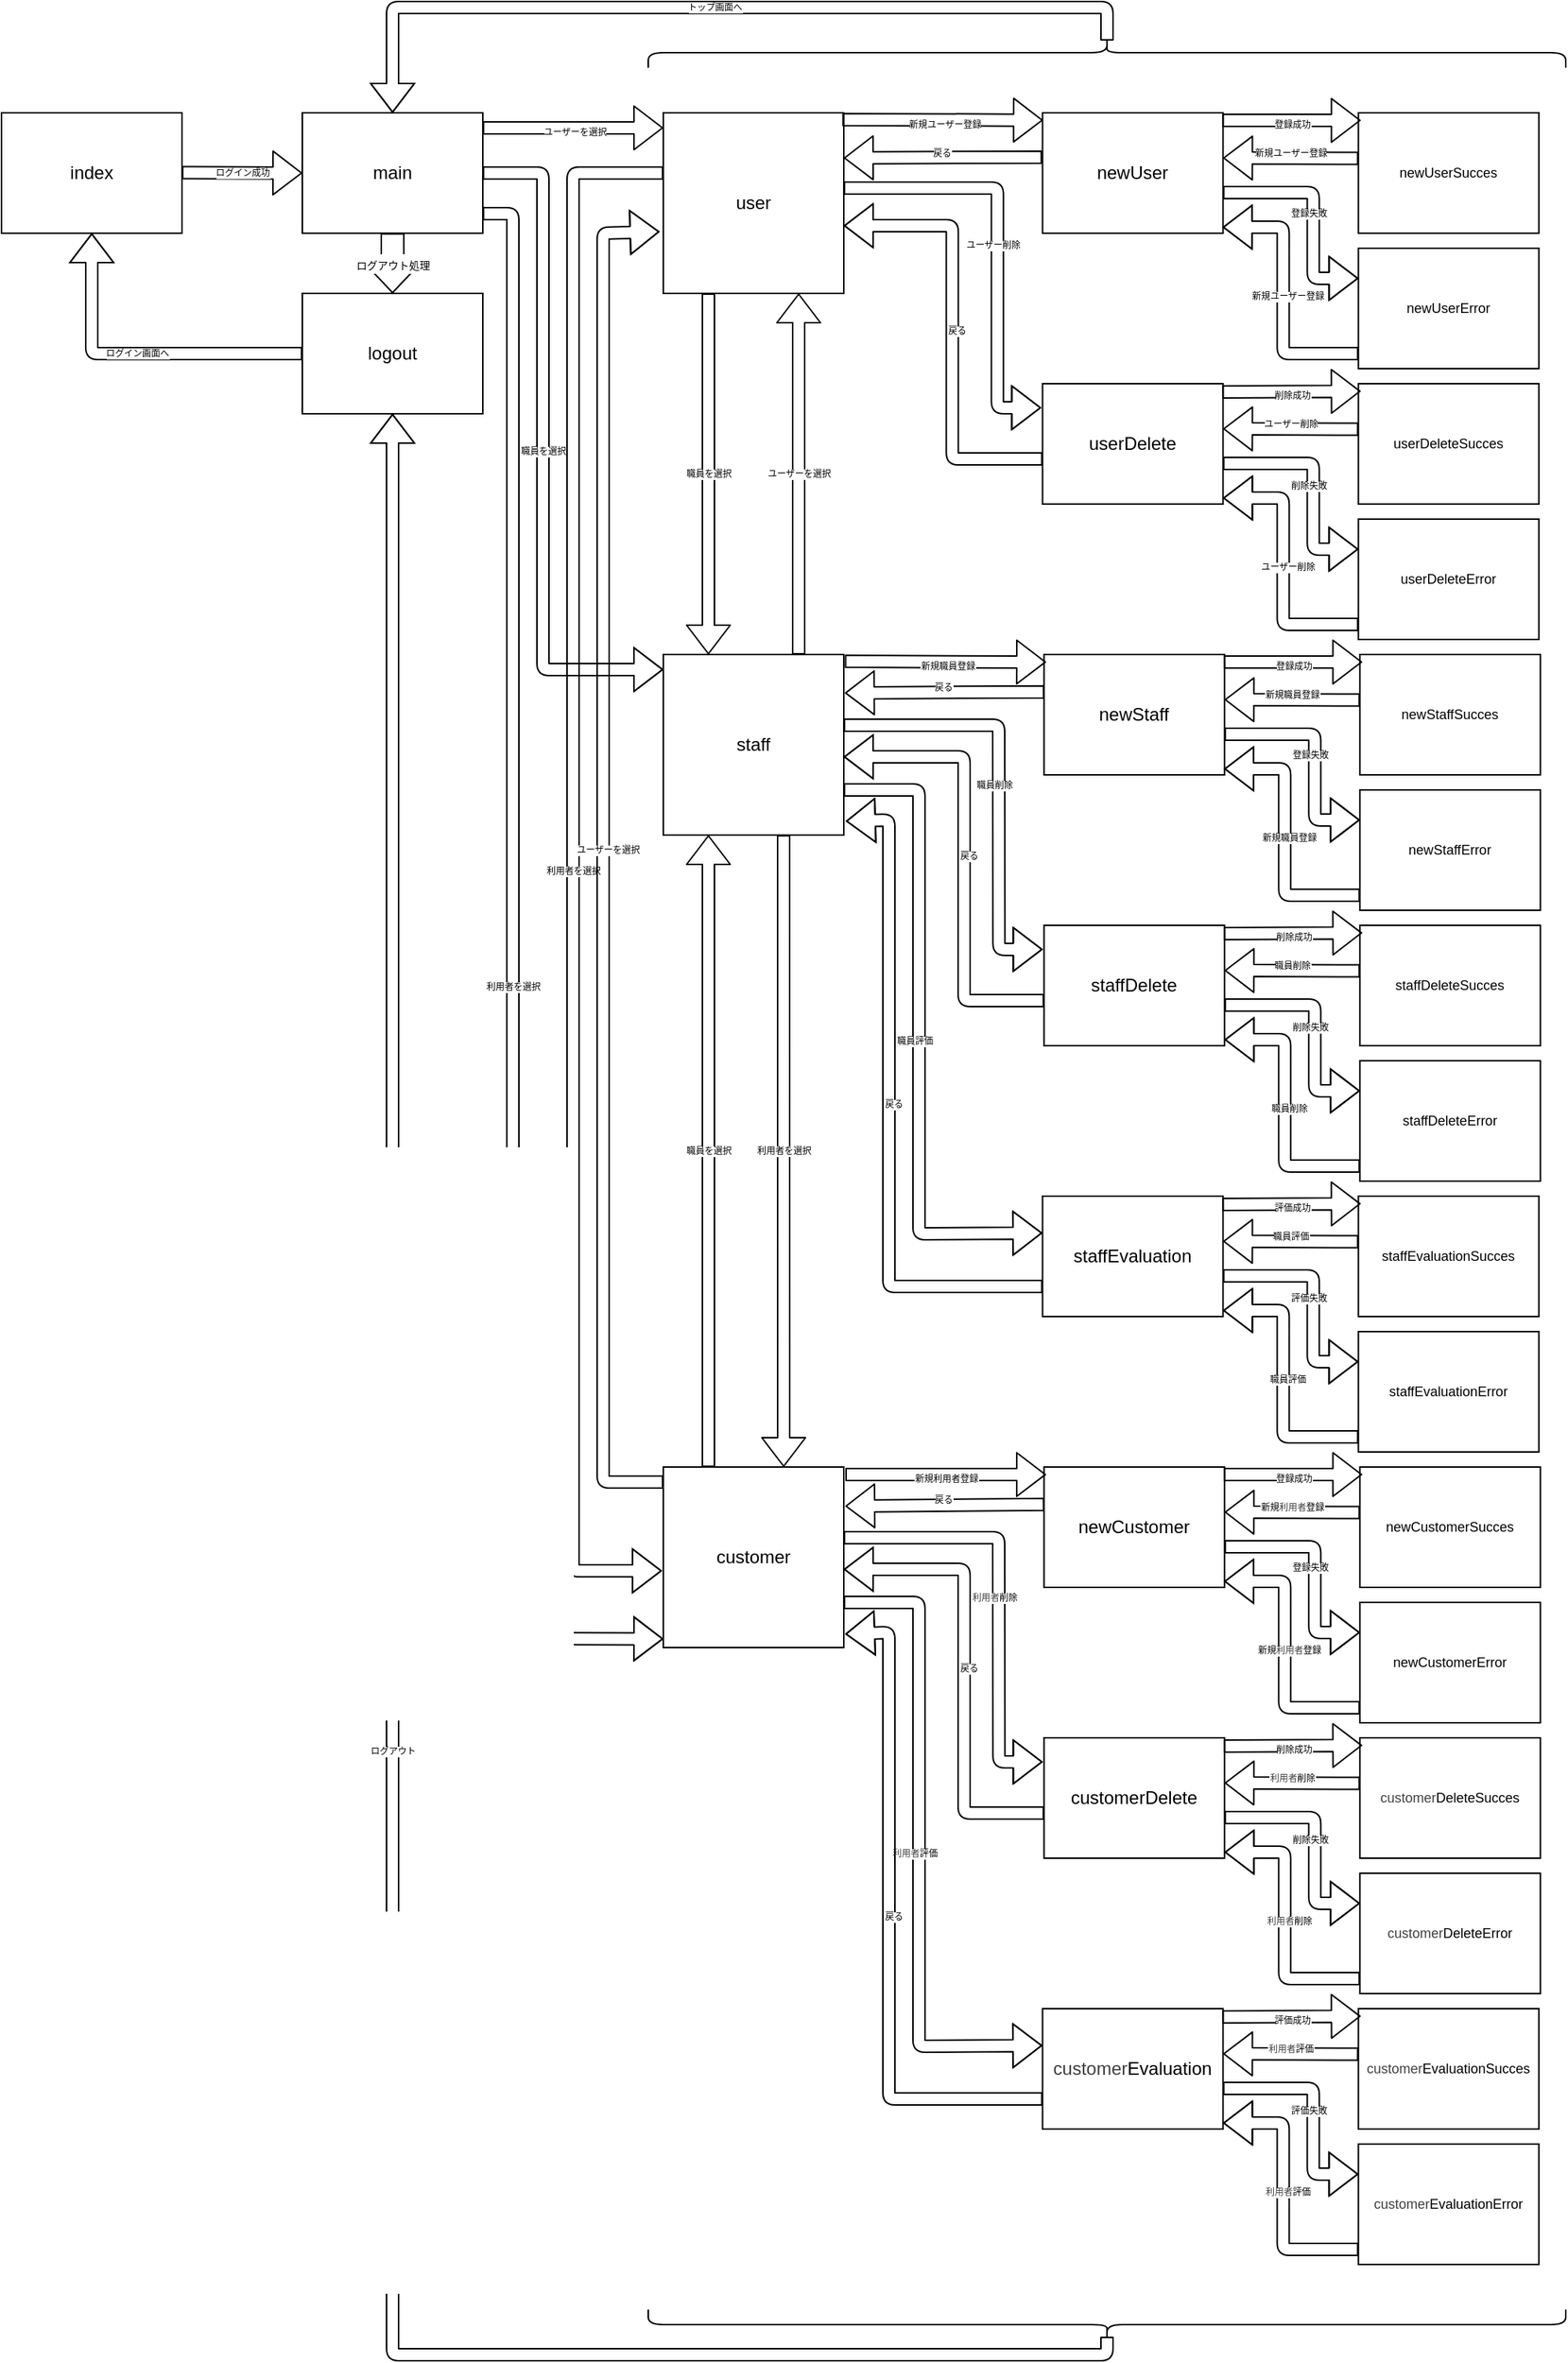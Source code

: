 <mxfile>
    <diagram id="4oe_DwJHGcQwyw0zM1gN" name="ページ1">
        <mxGraphModel dx="2772" dy="1574" grid="1" gridSize="10" guides="1" tooltips="1" connect="1" arrows="1" fold="1" page="1" pageScale="1" pageWidth="1169" pageHeight="1654" math="0" shadow="0">
            <root>
                <mxCell id="0"/>
                <mxCell id="1" parent="0"/>
                <mxCell id="2" value="index" style="rounded=0;whiteSpace=wrap;html=1;" parent="1" vertex="1">
                    <mxGeometry x="40" y="110" width="120" height="80" as="geometry"/>
                </mxCell>
                <mxCell id="3" value="main" style="rounded=0;whiteSpace=wrap;html=1;" parent="1" vertex="1">
                    <mxGeometry x="240" y="110" width="120" height="80" as="geometry"/>
                </mxCell>
                <mxCell id="5" value="user" style="rounded=0;whiteSpace=wrap;html=1;" parent="1" vertex="1">
                    <mxGeometry x="480" y="110" width="120" height="120" as="geometry"/>
                </mxCell>
                <mxCell id="6" value="staff" style="rounded=0;whiteSpace=wrap;html=1;" parent="1" vertex="1">
                    <mxGeometry x="480" y="470" width="120" height="120" as="geometry"/>
                </mxCell>
                <mxCell id="9" value="customer" style="rounded=0;whiteSpace=wrap;html=1;" parent="1" vertex="1">
                    <mxGeometry x="480" y="1010" width="120" height="120" as="geometry"/>
                </mxCell>
                <mxCell id="17" value="logout" style="rounded=0;whiteSpace=wrap;html=1;" parent="1" vertex="1">
                    <mxGeometry x="240" y="230" width="120" height="80" as="geometry"/>
                </mxCell>
                <mxCell id="20" value="&lt;font&gt;ログイン成功&lt;/font&gt;" style="shape=flexArrow;endArrow=classic;html=1;entryX=0;entryY=0.5;entryDx=0;entryDy=0;align=center;spacing=0;spacingBottom=0;fontSize=6;startSize=6;endSize=6;targetPerimeterSpacing=0;strokeWidth=1;width=8;" parent="1" target="3" edge="1">
                    <mxGeometry width="50" height="50" relative="1" as="geometry">
                        <mxPoint x="160" y="149.76" as="sourcePoint"/>
                        <mxPoint x="230" y="149.76" as="targetPoint"/>
                    </mxGeometry>
                </mxCell>
                <mxCell id="29" value="&lt;font&gt;ユーザーを選択&lt;/font&gt;" style="shape=flexArrow;endArrow=classic;html=1;align=center;spacing=0;spacingBottom=0;exitX=0.997;exitY=0.163;exitDx=0;exitDy=0;exitPerimeter=0;fontSize=6;startSize=6;endSize=6;targetPerimeterSpacing=0;strokeWidth=1;width=8;" parent="1" edge="1">
                    <mxGeometry x="0.015" y="-3" width="50" height="50" relative="1" as="geometry">
                        <mxPoint x="360.0" y="120.0" as="sourcePoint"/>
                        <mxPoint x="480" y="120" as="targetPoint"/>
                        <mxPoint as="offset"/>
                    </mxGeometry>
                </mxCell>
                <mxCell id="30" value="&lt;font&gt;職員を選択&lt;/font&gt;" style="shape=flexArrow;endArrow=classic;html=1;align=center;spacing=0;spacingBottom=0;exitX=1;exitY=0.5;exitDx=0;exitDy=0;fontSize=6;startSize=6;endSize=6;targetPerimeterSpacing=0;strokeWidth=1;width=8;" parent="1" source="3" edge="1">
                    <mxGeometry width="50" height="50" relative="1" as="geometry">
                        <mxPoint x="360" y="150" as="sourcePoint"/>
                        <mxPoint x="480" y="480" as="targetPoint"/>
                        <Array as="points">
                            <mxPoint x="400" y="150"/>
                            <mxPoint x="400" y="480"/>
                        </Array>
                    </mxGeometry>
                </mxCell>
                <mxCell id="31" value="&lt;font&gt;利用者を選択&lt;/font&gt;" style="shape=flexArrow;endArrow=classic;html=1;entryX=0;entryY=0.952;entryDx=0;entryDy=0;align=center;spacing=0;spacingBottom=0;fontSize=6;startSize=6;endSize=6;targetPerimeterSpacing=0;strokeWidth=1;width=8;entryPerimeter=0;" parent="1" target="9" edge="1">
                    <mxGeometry width="50" height="50" relative="1" as="geometry">
                        <mxPoint x="360" y="177" as="sourcePoint"/>
                        <mxPoint x="490" y="370" as="targetPoint"/>
                        <Array as="points">
                            <mxPoint x="380" y="177"/>
                            <mxPoint x="380" y="1124"/>
                        </Array>
                    </mxGeometry>
                </mxCell>
                <mxCell id="33" value="&lt;font&gt;職員を選択&lt;/font&gt;" style="shape=flexArrow;endArrow=classic;html=1;entryX=0.25;entryY=0;entryDx=0;entryDy=0;align=center;spacing=0;spacingBottom=0;exitX=0.25;exitY=1;exitDx=0;exitDy=0;fontSize=6;startSize=6;endSize=6;targetPerimeterSpacing=0;strokeWidth=1;width=8;" parent="1" target="6" edge="1" source="5">
                    <mxGeometry width="50" height="50" relative="1" as="geometry">
                        <mxPoint x="510" y="190" as="sourcePoint"/>
                        <mxPoint x="630" y="310" as="targetPoint"/>
                    </mxGeometry>
                </mxCell>
                <mxCell id="34" value="&lt;font&gt;利用者を選択&lt;/font&gt;" style="shape=flexArrow;endArrow=classic;html=1;entryX=-0.008;entryY=0.575;entryDx=0;entryDy=0;align=center;spacing=0;spacingBottom=0;fontSize=6;startSize=6;endSize=6;targetPerimeterSpacing=0;strokeWidth=1;width=8;entryPerimeter=0;exitX=0;exitY=0.333;exitDx=0;exitDy=0;exitPerimeter=0;" parent="1" source="5" target="9" edge="1">
                    <mxGeometry width="50" height="50" relative="1" as="geometry">
                        <mxPoint x="479" y="150" as="sourcePoint"/>
                        <mxPoint x="410" y="1020.0" as="targetPoint"/>
                        <Array as="points">
                            <mxPoint x="420" y="150"/>
                            <mxPoint x="420" y="1079"/>
                        </Array>
                    </mxGeometry>
                </mxCell>
                <mxCell id="35" value="&lt;font&gt;職員を選択&lt;/font&gt;" style="shape=flexArrow;endArrow=classic;html=1;entryX=0.25;entryY=1;entryDx=0;entryDy=0;align=center;spacing=0;spacingBottom=0;exitX=0.25;exitY=0;exitDx=0;exitDy=0;fontSize=6;startSize=6;endSize=6;targetPerimeterSpacing=0;strokeWidth=1;width=8;" parent="1" target="6" edge="1" source="9">
                    <mxGeometry width="50" height="50" relative="1" as="geometry">
                        <mxPoint x="510" y="886" as="sourcePoint"/>
                        <mxPoint x="510" y="940" as="targetPoint"/>
                    </mxGeometry>
                </mxCell>
                <mxCell id="36" value="&lt;font&gt;利用者を選択&lt;/font&gt;" style="shape=flexArrow;endArrow=classic;html=1;entryX=0.667;entryY=0;entryDx=0;entryDy=0;align=center;spacing=0;spacingBottom=0;entryPerimeter=0;fontSize=6;startSize=6;endSize=6;targetPerimeterSpacing=0;strokeWidth=1;width=8;" parent="1" target="9" edge="1">
                    <mxGeometry width="50" height="50" relative="1" as="geometry">
                        <mxPoint x="560" y="590" as="sourcePoint"/>
                        <mxPoint x="680" y="1046" as="targetPoint"/>
                    </mxGeometry>
                </mxCell>
                <mxCell id="37" value="&lt;font&gt;ユーザーを選択&lt;/font&gt;" style="shape=flexArrow;endArrow=classic;html=1;entryX=-0.021;entryY=0.658;entryDx=0;entryDy=0;align=center;spacing=0;spacingBottom=0;exitX=0;exitY=0.083;exitDx=0;exitDy=0;exitPerimeter=0;entryPerimeter=0;fontSize=6;startSize=6;endSize=6;targetPerimeterSpacing=0;strokeWidth=1;width=8;" parent="1" source="9" target="5" edge="1">
                    <mxGeometry x="0.015" y="-3" width="50" height="50" relative="1" as="geometry">
                        <mxPoint x="465.16" y="1010.0" as="sourcePoint"/>
                        <mxPoint x="460.0" y="710.56" as="targetPoint"/>
                        <mxPoint as="offset"/>
                        <Array as="points">
                            <mxPoint x="440" y="1020"/>
                            <mxPoint x="440" y="190"/>
                        </Array>
                    </mxGeometry>
                </mxCell>
                <mxCell id="38" value="&lt;span style=&quot;font-size: 7px;&quot;&gt;ログアウト処理&lt;/span&gt;" style="shape=flexArrow;endArrow=classic;html=1;entryX=0.5;entryY=0;entryDx=0;entryDy=0;width=15;align=center;spacing=0;spacingBottom=1;exitX=0.5;exitY=1;exitDx=0;exitDy=0;" parent="1" source="3" target="17" edge="1">
                    <mxGeometry width="50" height="50" relative="1" as="geometry">
                        <mxPoint x="160" y="220" as="sourcePoint"/>
                        <mxPoint x="240" y="220.24" as="targetPoint"/>
                    </mxGeometry>
                </mxCell>
                <mxCell id="41" value="newUser" style="rounded=0;whiteSpace=wrap;html=1;" vertex="1" parent="1">
                    <mxGeometry x="732.16" y="110" width="120" height="80" as="geometry"/>
                </mxCell>
                <mxCell id="42" value="userDelete" style="rounded=0;whiteSpace=wrap;html=1;" vertex="1" parent="1">
                    <mxGeometry x="732.16" y="290" width="120" height="80" as="geometry"/>
                </mxCell>
                <mxCell id="43" value="newUserSucces" style="rounded=0;whiteSpace=wrap;html=1;fontSize=9;" vertex="1" parent="1">
                    <mxGeometry x="942.16" y="110" width="120" height="80" as="geometry"/>
                </mxCell>
                <mxCell id="44" value="newUserError" style="rounded=0;whiteSpace=wrap;html=1;fontSize=9;" vertex="1" parent="1">
                    <mxGeometry x="942.16" y="200" width="120" height="80" as="geometry"/>
                </mxCell>
                <mxCell id="45" value="&lt;font&gt;新規&lt;/font&gt;&lt;span style=&quot;background-color: light-dark(#ffffff, var(--ge-dark-color, #121212));&quot;&gt;ユーザー登録&lt;/span&gt;" style="shape=flexArrow;endArrow=classic;html=1;align=center;spacing=0;spacingBottom=0;exitX=0.992;exitY=0.037;exitDx=0;exitDy=0;exitPerimeter=0;fontSize=6;startSize=6;endSize=6;targetPerimeterSpacing=0;strokeWidth=1;width=8;entryX=0.002;entryY=0.061;entryDx=0;entryDy=0;entryPerimeter=0;" edge="1" parent="1" source="5" target="41">
                    <mxGeometry x="0.015" y="-3" width="50" height="50" relative="1" as="geometry">
                        <mxPoint x="641.2" y="115.04" as="sourcePoint"/>
                        <mxPoint x="730" y="114" as="targetPoint"/>
                        <mxPoint as="offset"/>
                    </mxGeometry>
                </mxCell>
                <mxCell id="46" value="&lt;font&gt;戻る&lt;/font&gt;" style="shape=flexArrow;endArrow=classic;html=1;align=center;spacing=0;spacingBottom=0;exitX=-0.003;exitY=0.368;exitDx=0;exitDy=0;fontSize=6;startSize=6;endSize=6;targetPerimeterSpacing=0;strokeWidth=1;exitPerimeter=0;width=8;entryX=1;entryY=0.25;entryDx=0;entryDy=0;" edge="1" parent="1" source="41" target="5">
                    <mxGeometry x="0.013" y="-3" width="50" height="50" relative="1" as="geometry">
                        <mxPoint x="692.16" y="140" as="sourcePoint"/>
                        <mxPoint x="642.16" y="140" as="targetPoint"/>
                        <mxPoint as="offset"/>
                    </mxGeometry>
                </mxCell>
                <mxCell id="47" value="&lt;span style=&quot;background-color: light-dark(#ffffff, var(--ge-dark-color, #121212));&quot;&gt;登録成功&lt;/span&gt;" style="shape=flexArrow;endArrow=classic;html=1;entryX=0.013;entryY=0.063;entryDx=0;entryDy=0;align=center;spacing=0;spacingBottom=0;exitX=0.996;exitY=0.063;exitDx=0;exitDy=0;exitPerimeter=0;fontSize=6;startSize=6;endSize=6;targetPerimeterSpacing=0;strokeWidth=1;entryPerimeter=0;width=8;" edge="1" parent="1" source="41" target="43">
                    <mxGeometry x="0.015" y="-3" width="50" height="50" relative="1" as="geometry">
                        <mxPoint x="852.16" y="120" as="sourcePoint"/>
                        <mxPoint x="942.16" y="120" as="targetPoint"/>
                        <mxPoint as="offset"/>
                    </mxGeometry>
                </mxCell>
                <mxCell id="48" value="&lt;font&gt;新規&lt;/font&gt;&lt;span style=&quot;background-color: light-dark(#ffffff, var(--ge-dark-color, #121212));&quot;&gt;ユーザー登録&lt;/span&gt;" style="shape=flexArrow;endArrow=classic;html=1;entryX=1.008;entryY=0.813;entryDx=0;entryDy=0;align=center;spacing=0;spacingBottom=0;exitX=0;exitY=0.5;exitDx=0;exitDy=0;entryPerimeter=0;fontSize=6;startSize=6;endSize=6;targetPerimeterSpacing=0;strokeWidth=1;spacingTop=0;width=8;" edge="1" parent="1">
                    <mxGeometry x="0.015" y="-3" width="50" height="50" relative="1" as="geometry">
                        <mxPoint x="942.16" y="140.24" as="sourcePoint"/>
                        <mxPoint x="852.16" y="140.0" as="targetPoint"/>
                        <mxPoint as="offset"/>
                    </mxGeometry>
                </mxCell>
                <mxCell id="49" value="&lt;span style=&quot;background-color: light-dark(#ffffff, var(--ge-dark-color, #121212));&quot;&gt;登録失敗&lt;/span&gt;" style="shape=flexArrow;endArrow=classic;html=1;entryX=0;entryY=0.25;entryDx=0;entryDy=0;align=center;spacing=0;spacingBottom=0;exitX=1;exitY=0.662;exitDx=0;exitDy=0;exitPerimeter=0;fontSize=6;startSize=6;endSize=6;targetPerimeterSpacing=0;strokeWidth=1;width=8;" edge="1" parent="1" source="41" target="44">
                    <mxGeometry x="0.015" y="-3" width="50" height="50" relative="1" as="geometry">
                        <mxPoint x="852.16" y="180" as="sourcePoint"/>
                        <mxPoint x="942.16" y="180" as="targetPoint"/>
                        <mxPoint as="offset"/>
                        <Array as="points">
                            <mxPoint x="912.16" y="163"/>
                            <mxPoint x="912.16" y="220"/>
                        </Array>
                    </mxGeometry>
                </mxCell>
                <mxCell id="50" value="&lt;font&gt;ユーザーを選択&lt;/font&gt;" style="shape=flexArrow;endArrow=classic;html=1;entryX=0.75;entryY=1;entryDx=0;entryDy=0;align=center;spacing=0;spacingBottom=0;exitX=0.75;exitY=0;exitDx=0;exitDy=0;fontSize=6;startSize=6;endSize=6;targetPerimeterSpacing=0;strokeWidth=1;width=8;" edge="1" parent="1" source="6" target="5">
                    <mxGeometry width="50" height="50" relative="1" as="geometry">
                        <mxPoint x="590" y="210" as="sourcePoint"/>
                        <mxPoint x="590" y="396" as="targetPoint"/>
                    </mxGeometry>
                </mxCell>
                <mxCell id="51" value="&lt;font&gt;新規&lt;/font&gt;&lt;span style=&quot;background-color: light-dark(#ffffff, var(--ge-dark-color, #121212));&quot;&gt;ユーザー登録&lt;/span&gt;" style="shape=flexArrow;endArrow=classic;html=1;entryX=0.998;entryY=0.95;entryDx=0;entryDy=0;align=center;spacing=0;spacingBottom=0;exitX=0;exitY=0.5;exitDx=0;exitDy=0;entryPerimeter=0;fontSize=6;startSize=6;endSize=6;targetPerimeterSpacing=0;strokeWidth=1;spacingTop=0;width=8;" edge="1" parent="1" target="41">
                    <mxGeometry x="0.015" y="-3" width="50" height="50" relative="1" as="geometry">
                        <mxPoint x="942.16" y="269.95" as="sourcePoint"/>
                        <mxPoint x="852.16" y="269.71" as="targetPoint"/>
                        <mxPoint as="offset"/>
                        <Array as="points">
                            <mxPoint x="892.16" y="270"/>
                            <mxPoint x="892.16" y="186"/>
                        </Array>
                    </mxGeometry>
                </mxCell>
                <mxCell id="53" value="&lt;font&gt;ログイン画面へ&lt;/font&gt;" style="shape=flexArrow;endArrow=classic;html=1;entryX=0.5;entryY=1;entryDx=0;entryDy=0;align=center;spacing=0;spacingBottom=0;fontSize=6;startSize=6;endSize=6;targetPerimeterSpacing=0;strokeWidth=1;exitX=0;exitY=0.5;exitDx=0;exitDy=0;width=8;" edge="1" parent="1" source="17" target="2">
                    <mxGeometry width="50" height="50" relative="1" as="geometry">
                        <mxPoint x="110" y="269.66" as="sourcePoint"/>
                        <mxPoint x="190" y="269.9" as="targetPoint"/>
                        <Array as="points">
                            <mxPoint x="100" y="270"/>
                        </Array>
                    </mxGeometry>
                </mxCell>
                <mxCell id="54" value="&lt;span style=&quot;color: rgb(0, 0, 0);&quot;&gt;userDelete&lt;/span&gt;Succes" style="rounded=0;whiteSpace=wrap;html=1;fontSize=9;" vertex="1" parent="1">
                    <mxGeometry x="942.16" y="290" width="120" height="80" as="geometry"/>
                </mxCell>
                <mxCell id="55" value="&lt;span style=&quot;color: rgb(0, 0, 0);&quot;&gt;userDelete&lt;/span&gt;Error" style="rounded=0;whiteSpace=wrap;html=1;fontSize=9;" vertex="1" parent="1">
                    <mxGeometry x="942.16" y="380" width="120" height="80" as="geometry"/>
                </mxCell>
                <mxCell id="56" value="&lt;span style=&quot;background-color: light-dark(#ffffff, var(--ge-dark-color, #121212));&quot;&gt;削除成功&lt;/span&gt;" style="shape=flexArrow;endArrow=classic;html=1;entryX=0.013;entryY=0.063;entryDx=0;entryDy=0;align=center;spacing=0;spacingBottom=0;exitX=0.996;exitY=0.068;exitDx=0;exitDy=0;exitPerimeter=0;fontSize=6;startSize=6;endSize=6;targetPerimeterSpacing=0;strokeWidth=1;entryPerimeter=0;width=8;" edge="1" parent="1" target="54" source="42">
                    <mxGeometry x="0.015" y="-3" width="50" height="50" relative="1" as="geometry">
                        <mxPoint x="852.16" y="294" as="sourcePoint"/>
                        <mxPoint x="942.16" y="300" as="targetPoint"/>
                        <mxPoint as="offset"/>
                    </mxGeometry>
                </mxCell>
                <mxCell id="57" value="ユーザー削除" style="shape=flexArrow;endArrow=classic;html=1;entryX=1.008;entryY=0.813;entryDx=0;entryDy=0;align=center;spacing=0;spacingBottom=0;exitX=0;exitY=0.5;exitDx=0;exitDy=0;entryPerimeter=0;fontSize=6;startSize=6;endSize=6;targetPerimeterSpacing=0;strokeWidth=1;spacingTop=0;width=8;" edge="1" parent="1">
                    <mxGeometry x="0.015" y="-3" width="50" height="50" relative="1" as="geometry">
                        <mxPoint x="942.16" y="320.24" as="sourcePoint"/>
                        <mxPoint x="852.16" y="320" as="targetPoint"/>
                        <mxPoint as="offset"/>
                    </mxGeometry>
                </mxCell>
                <mxCell id="58" value="&lt;span style=&quot;background-color: light-dark(#ffffff, var(--ge-dark-color, #121212));&quot;&gt;削除失敗&lt;/span&gt;" style="shape=flexArrow;endArrow=classic;html=1;entryX=0;entryY=0.25;entryDx=0;entryDy=0;align=center;spacing=0;spacingBottom=0;exitX=1;exitY=0.662;exitDx=0;exitDy=0;exitPerimeter=0;fontSize=6;startSize=6;endSize=6;targetPerimeterSpacing=0;strokeWidth=1;width=8;" edge="1" parent="1" target="55">
                    <mxGeometry x="0.015" y="-3" width="50" height="50" relative="1" as="geometry">
                        <mxPoint x="852.16" y="343" as="sourcePoint"/>
                        <mxPoint x="942.16" y="360" as="targetPoint"/>
                        <mxPoint as="offset"/>
                        <Array as="points">
                            <mxPoint x="912.16" y="343"/>
                            <mxPoint x="912.16" y="400"/>
                        </Array>
                    </mxGeometry>
                </mxCell>
                <mxCell id="59" value="ユーザー削除" style="shape=flexArrow;endArrow=classic;html=1;entryX=0.998;entryY=0.95;entryDx=0;entryDy=0;align=center;spacing=0;spacingBottom=0;exitX=0;exitY=0.5;exitDx=0;exitDy=0;entryPerimeter=0;fontSize=6;startSize=6;endSize=6;targetPerimeterSpacing=0;strokeWidth=1;spacingTop=0;width=8;" edge="1" parent="1">
                    <mxGeometry x="0.015" y="-3" width="50" height="50" relative="1" as="geometry">
                        <mxPoint x="942.16" y="449.95" as="sourcePoint"/>
                        <mxPoint x="852.16" y="366" as="targetPoint"/>
                        <mxPoint as="offset"/>
                        <Array as="points">
                            <mxPoint x="892.16" y="450"/>
                            <mxPoint x="892.16" y="366"/>
                        </Array>
                    </mxGeometry>
                </mxCell>
                <mxCell id="61" value="ユーザー削除" style="shape=flexArrow;endArrow=classic;html=1;entryX=-0.008;entryY=0.2;entryDx=0;entryDy=0;align=center;spacing=0;spacingBottom=0;entryPerimeter=0;fontSize=6;startSize=6;endSize=6;targetPerimeterSpacing=0;strokeWidth=1;width=8;" edge="1" parent="1" target="42">
                    <mxGeometry x="0.015" y="-3" width="50" height="50" relative="1" as="geometry">
                        <mxPoint x="600" y="160" as="sourcePoint"/>
                        <mxPoint x="694.16" y="230" as="targetPoint"/>
                        <mxPoint as="offset"/>
                        <Array as="points">
                            <mxPoint x="702.16" y="160"/>
                            <mxPoint x="702.16" y="306"/>
                        </Array>
                    </mxGeometry>
                </mxCell>
                <mxCell id="62" value="&lt;font&gt;戻る&lt;/font&gt;" style="shape=flexArrow;endArrow=classic;html=1;align=center;spacing=0;spacingBottom=0;exitX=-0.003;exitY=0.368;exitDx=0;exitDy=0;fontSize=6;startSize=6;endSize=6;targetPerimeterSpacing=0;strokeWidth=1;exitPerimeter=0;width=8;" edge="1" parent="1">
                    <mxGeometry x="0.013" y="-3" width="50" height="50" relative="1" as="geometry">
                        <mxPoint x="732.16" y="340" as="sourcePoint"/>
                        <mxPoint x="600" y="185" as="targetPoint"/>
                        <mxPoint as="offset"/>
                        <Array as="points">
                            <mxPoint x="672.16" y="340"/>
                            <mxPoint x="672.16" y="185"/>
                        </Array>
                    </mxGeometry>
                </mxCell>
                <mxCell id="63" value="newS&lt;span style=&quot;color: rgb(0, 0, 0);&quot;&gt;taff&lt;/span&gt;" style="rounded=0;whiteSpace=wrap;html=1;" vertex="1" parent="1">
                    <mxGeometry x="733.16" y="470" width="120" height="80" as="geometry"/>
                </mxCell>
                <mxCell id="64" value="&lt;span style=&quot;color: rgb(0, 0, 0);&quot;&gt;staff&lt;/span&gt;Delete" style="rounded=0;whiteSpace=wrap;html=1;" vertex="1" parent="1">
                    <mxGeometry x="733.16" y="650" width="120" height="80" as="geometry"/>
                </mxCell>
                <mxCell id="65" value="new&lt;span style=&quot;color: rgb(0, 0, 0);&quot;&gt;S&lt;/span&gt;&lt;span style=&quot;color: rgb(0, 0, 0);&quot;&gt;taff&lt;/span&gt;Succes" style="rounded=0;whiteSpace=wrap;html=1;fontSize=9;" vertex="1" parent="1">
                    <mxGeometry x="943.16" y="470" width="120" height="80" as="geometry"/>
                </mxCell>
                <mxCell id="66" value="new&lt;span style=&quot;color: rgb(0, 0, 0);&quot;&gt;S&lt;/span&gt;&lt;span style=&quot;color: rgb(0, 0, 0);&quot;&gt;taff&lt;/span&gt;Error" style="rounded=0;whiteSpace=wrap;html=1;fontSize=9;" vertex="1" parent="1">
                    <mxGeometry x="943.16" y="560" width="120" height="80" as="geometry"/>
                </mxCell>
                <mxCell id="67" value="&lt;font&gt;新規&lt;/font&gt;&lt;span style=&quot;background-color: light-dark(#ffffff, var(--ge-dark-color, #121212));&quot;&gt;職員登録&lt;/span&gt;" style="shape=flexArrow;endArrow=classic;html=1;entryX=0.011;entryY=0.063;entryDx=0;entryDy=0;align=center;spacing=0;spacingBottom=0;exitX=1.006;exitY=0.038;exitDx=0;exitDy=0;exitPerimeter=0;entryPerimeter=0;fontSize=6;startSize=6;endSize=6;targetPerimeterSpacing=0;strokeWidth=1;width=8;" edge="1" parent="1" target="63" source="6">
                    <mxGeometry x="0.015" y="-3" width="50" height="50" relative="1" as="geometry">
                        <mxPoint x="642.16" y="475" as="sourcePoint"/>
                        <mxPoint x="655.16" y="537" as="targetPoint"/>
                        <mxPoint as="offset"/>
                    </mxGeometry>
                </mxCell>
                <mxCell id="68" value="&lt;font&gt;戻る&lt;/font&gt;" style="shape=flexArrow;endArrow=classic;html=1;align=center;spacing=0;spacingBottom=0;exitX=0.001;exitY=0.311;exitDx=0;exitDy=0;fontSize=6;startSize=6;endSize=6;targetPerimeterSpacing=0;strokeWidth=1;exitPerimeter=0;width=8;entryX=1.006;entryY=0.213;entryDx=0;entryDy=0;entryPerimeter=0;" edge="1" parent="1" source="63" target="6">
                    <mxGeometry x="0.013" y="-3" width="50" height="50" relative="1" as="geometry">
                        <mxPoint x="732.16" y="499.44" as="sourcePoint"/>
                        <mxPoint x="640.0" y="492.8" as="targetPoint"/>
                        <mxPoint as="offset"/>
                    </mxGeometry>
                </mxCell>
                <mxCell id="69" value="&lt;span style=&quot;background-color: light-dark(#ffffff, var(--ge-dark-color, #121212));&quot;&gt;登録成功&lt;/span&gt;" style="shape=flexArrow;endArrow=classic;html=1;entryX=0.013;entryY=0.063;entryDx=0;entryDy=0;align=center;spacing=0;spacingBottom=0;exitX=0.996;exitY=0.063;exitDx=0;exitDy=0;exitPerimeter=0;fontSize=6;startSize=6;endSize=6;targetPerimeterSpacing=0;strokeWidth=1;entryPerimeter=0;width=8;" edge="1" parent="1" source="63" target="65">
                    <mxGeometry x="0.015" y="-3" width="50" height="50" relative="1" as="geometry">
                        <mxPoint x="853.16" y="480" as="sourcePoint"/>
                        <mxPoint x="943.16" y="480" as="targetPoint"/>
                        <mxPoint as="offset"/>
                    </mxGeometry>
                </mxCell>
                <mxCell id="70" value="&lt;font&gt;新規職員&lt;/font&gt;&lt;span style=&quot;background-color: light-dark(#ffffff, var(--ge-dark-color, #121212));&quot;&gt;登録&lt;/span&gt;" style="shape=flexArrow;endArrow=classic;html=1;entryX=1.008;entryY=0.813;entryDx=0;entryDy=0;align=center;spacing=0;spacingBottom=0;exitX=0;exitY=0.5;exitDx=0;exitDy=0;entryPerimeter=0;fontSize=6;startSize=6;endSize=6;targetPerimeterSpacing=0;strokeWidth=1;spacingTop=0;width=8;" edge="1" parent="1">
                    <mxGeometry x="0.015" y="-3" width="50" height="50" relative="1" as="geometry">
                        <mxPoint x="943.16" y="500.24" as="sourcePoint"/>
                        <mxPoint x="853.16" y="500" as="targetPoint"/>
                        <mxPoint as="offset"/>
                    </mxGeometry>
                </mxCell>
                <mxCell id="71" value="&lt;span style=&quot;background-color: light-dark(#ffffff, var(--ge-dark-color, #121212));&quot;&gt;登録失敗&lt;/span&gt;" style="shape=flexArrow;endArrow=classic;html=1;entryX=0;entryY=0.25;entryDx=0;entryDy=0;align=center;spacing=0;spacingBottom=0;exitX=1;exitY=0.662;exitDx=0;exitDy=0;exitPerimeter=0;fontSize=6;startSize=6;endSize=6;targetPerimeterSpacing=0;strokeWidth=1;width=8;" edge="1" parent="1" source="63" target="66">
                    <mxGeometry x="0.015" y="-3" width="50" height="50" relative="1" as="geometry">
                        <mxPoint x="853.16" y="540" as="sourcePoint"/>
                        <mxPoint x="943.16" y="540" as="targetPoint"/>
                        <mxPoint as="offset"/>
                        <Array as="points">
                            <mxPoint x="913.16" y="523"/>
                            <mxPoint x="913.16" y="580"/>
                        </Array>
                    </mxGeometry>
                </mxCell>
                <mxCell id="72" value="&lt;font&gt;新規職員&lt;/font&gt;&lt;span style=&quot;background-color: light-dark(#ffffff, var(--ge-dark-color, #121212));&quot;&gt;登録&lt;/span&gt;" style="shape=flexArrow;endArrow=classic;html=1;entryX=0.998;entryY=0.95;entryDx=0;entryDy=0;align=center;spacing=0;spacingBottom=0;exitX=0;exitY=0.5;exitDx=0;exitDy=0;entryPerimeter=0;fontSize=6;startSize=6;endSize=6;targetPerimeterSpacing=0;strokeWidth=1;spacingTop=0;width=8;" edge="1" parent="1" target="63">
                    <mxGeometry x="0.015" y="-3" width="50" height="50" relative="1" as="geometry">
                        <mxPoint x="943.16" y="629.95" as="sourcePoint"/>
                        <mxPoint x="853.16" y="629.71" as="targetPoint"/>
                        <mxPoint as="offset"/>
                        <Array as="points">
                            <mxPoint x="893.16" y="630"/>
                            <mxPoint x="893.16" y="546"/>
                        </Array>
                    </mxGeometry>
                </mxCell>
                <mxCell id="73" value="&lt;span style=&quot;color: rgb(0, 0, 0);&quot;&gt;&lt;span style=&quot;color: rgb(0, 0, 0);&quot;&gt;staff&lt;/span&gt;Delete&lt;/span&gt;Succes" style="rounded=0;whiteSpace=wrap;html=1;fontSize=9;" vertex="1" parent="1">
                    <mxGeometry x="943.16" y="650" width="120" height="80" as="geometry"/>
                </mxCell>
                <mxCell id="74" value="&lt;span style=&quot;color: rgb(0, 0, 0);&quot;&gt;&lt;span style=&quot;color: rgb(0, 0, 0);&quot;&gt;staff&lt;/span&gt;Delete&lt;/span&gt;Error" style="rounded=0;whiteSpace=wrap;html=1;fontSize=9;" vertex="1" parent="1">
                    <mxGeometry x="943.16" y="740" width="120" height="80" as="geometry"/>
                </mxCell>
                <mxCell id="75" value="&lt;span style=&quot;background-color: light-dark(#ffffff, var(--ge-dark-color, #121212));&quot;&gt;削除成功&lt;/span&gt;" style="shape=flexArrow;endArrow=classic;html=1;entryX=0.013;entryY=0.063;entryDx=0;entryDy=0;align=center;spacing=0;spacingBottom=0;exitX=0.996;exitY=0.068;exitDx=0;exitDy=0;exitPerimeter=0;fontSize=6;startSize=6;endSize=6;targetPerimeterSpacing=0;strokeWidth=1;entryPerimeter=0;width=8;" edge="1" parent="1" source="64" target="73">
                    <mxGeometry x="0.015" y="-3" width="50" height="50" relative="1" as="geometry">
                        <mxPoint x="853.16" y="654" as="sourcePoint"/>
                        <mxPoint x="943.16" y="660" as="targetPoint"/>
                        <mxPoint as="offset"/>
                    </mxGeometry>
                </mxCell>
                <mxCell id="76" value="職員削除" style="shape=flexArrow;endArrow=classic;html=1;entryX=1.008;entryY=0.813;entryDx=0;entryDy=0;align=center;spacing=0;spacingBottom=0;exitX=0;exitY=0.5;exitDx=0;exitDy=0;entryPerimeter=0;fontSize=6;startSize=6;endSize=6;targetPerimeterSpacing=0;strokeWidth=1;spacingTop=0;width=8;" edge="1" parent="1">
                    <mxGeometry x="0.015" y="-3" width="50" height="50" relative="1" as="geometry">
                        <mxPoint x="943.16" y="680.24" as="sourcePoint"/>
                        <mxPoint x="853.16" y="680" as="targetPoint"/>
                        <mxPoint as="offset"/>
                    </mxGeometry>
                </mxCell>
                <mxCell id="77" value="&lt;span style=&quot;background-color: light-dark(#ffffff, var(--ge-dark-color, #121212));&quot;&gt;削除失敗&lt;/span&gt;" style="shape=flexArrow;endArrow=classic;html=1;entryX=0;entryY=0.25;entryDx=0;entryDy=0;align=center;spacing=0;spacingBottom=0;exitX=1;exitY=0.662;exitDx=0;exitDy=0;exitPerimeter=0;fontSize=6;startSize=6;endSize=6;targetPerimeterSpacing=0;strokeWidth=1;width=8;" edge="1" parent="1" target="74">
                    <mxGeometry x="0.015" y="-3" width="50" height="50" relative="1" as="geometry">
                        <mxPoint x="853.16" y="703" as="sourcePoint"/>
                        <mxPoint x="943.16" y="720" as="targetPoint"/>
                        <mxPoint as="offset"/>
                        <Array as="points">
                            <mxPoint x="913.16" y="703"/>
                            <mxPoint x="913.16" y="760"/>
                        </Array>
                    </mxGeometry>
                </mxCell>
                <mxCell id="78" value="職員削除" style="shape=flexArrow;endArrow=classic;html=1;entryX=0.998;entryY=0.95;entryDx=0;entryDy=0;align=center;spacing=0;spacingBottom=0;exitX=0;exitY=0.5;exitDx=0;exitDy=0;entryPerimeter=0;fontSize=6;startSize=6;endSize=6;targetPerimeterSpacing=0;strokeWidth=1;spacingTop=0;width=8;" edge="1" parent="1">
                    <mxGeometry x="0.015" y="-3" width="50" height="50" relative="1" as="geometry">
                        <mxPoint x="943.16" y="809.95" as="sourcePoint"/>
                        <mxPoint x="853.16" y="726" as="targetPoint"/>
                        <mxPoint as="offset"/>
                        <Array as="points">
                            <mxPoint x="893.16" y="810"/>
                            <mxPoint x="893.16" y="726"/>
                        </Array>
                    </mxGeometry>
                </mxCell>
                <mxCell id="79" value="職員削除" style="shape=flexArrow;endArrow=classic;html=1;entryX=-0.008;entryY=0.2;entryDx=0;entryDy=0;align=center;spacing=0;spacingBottom=0;entryPerimeter=0;fontSize=6;startSize=6;endSize=6;targetPerimeterSpacing=0;strokeWidth=1;exitX=1;exitY=0.392;exitDx=0;exitDy=0;exitPerimeter=0;width=8;" edge="1" parent="1" target="64" source="6">
                    <mxGeometry x="0.015" y="-3" width="50" height="50" relative="1" as="geometry">
                        <mxPoint x="642.16" y="520" as="sourcePoint"/>
                        <mxPoint x="695.16" y="590" as="targetPoint"/>
                        <mxPoint as="offset"/>
                        <Array as="points">
                            <mxPoint x="703" y="517"/>
                            <mxPoint x="703.16" y="666"/>
                        </Array>
                    </mxGeometry>
                </mxCell>
                <mxCell id="80" value="&lt;font&gt;戻る&lt;/font&gt;" style="shape=flexArrow;endArrow=classic;html=1;align=center;spacing=0;spacingBottom=0;exitX=-0.003;exitY=0.368;exitDx=0;exitDy=0;fontSize=6;startSize=6;endSize=6;targetPerimeterSpacing=0;strokeWidth=1;exitPerimeter=0;entryX=1;entryY=0.567;entryDx=0;entryDy=0;width=8;entryPerimeter=0;" edge="1" parent="1" target="6">
                    <mxGeometry x="0.013" y="-3" width="50" height="50" relative="1" as="geometry">
                        <mxPoint x="733.16" y="700" as="sourcePoint"/>
                        <mxPoint x="642.16" y="545" as="targetPoint"/>
                        <mxPoint as="offset"/>
                        <Array as="points">
                            <mxPoint x="680" y="700"/>
                            <mxPoint x="680" y="538"/>
                        </Array>
                    </mxGeometry>
                </mxCell>
                <mxCell id="81" value="&lt;span style=&quot;color: rgb(0, 0, 0);&quot;&gt;staffEvaluation&lt;/span&gt;" style="rounded=0;whiteSpace=wrap;html=1;" vertex="1" parent="1">
                    <mxGeometry x="732.16" y="830" width="120" height="80" as="geometry"/>
                </mxCell>
                <mxCell id="82" value="&lt;span style=&quot;color: rgb(0, 0, 0);&quot;&gt;&lt;span style=&quot;color: rgb(0, 0, 0);&quot;&gt;staffEvaluation&lt;/span&gt;&lt;/span&gt;Succes" style="rounded=0;whiteSpace=wrap;html=1;fontSize=9;" vertex="1" parent="1">
                    <mxGeometry x="942.16" y="830" width="120" height="80" as="geometry"/>
                </mxCell>
                <mxCell id="83" value="&lt;span style=&quot;color: rgb(0, 0, 0);&quot;&gt;&lt;span style=&quot;color: rgb(0, 0, 0);&quot;&gt;staffEvaluation&lt;/span&gt;&lt;/span&gt;Error" style="rounded=0;whiteSpace=wrap;html=1;fontSize=9;" vertex="1" parent="1">
                    <mxGeometry x="942.16" y="920" width="120" height="80" as="geometry"/>
                </mxCell>
                <mxCell id="84" value="&lt;span style=&quot;background-color: light-dark(#ffffff, var(--ge-dark-color, #121212));&quot;&gt;評価成功&lt;/span&gt;" style="shape=flexArrow;endArrow=classic;html=1;entryX=0.013;entryY=0.063;entryDx=0;entryDy=0;align=center;spacing=0;spacingBottom=0;exitX=0.996;exitY=0.068;exitDx=0;exitDy=0;exitPerimeter=0;fontSize=6;startSize=6;endSize=6;targetPerimeterSpacing=0;strokeWidth=1;entryPerimeter=0;width=8;" edge="1" parent="1" source="81" target="82">
                    <mxGeometry x="0.015" y="-3" width="50" height="50" relative="1" as="geometry">
                        <mxPoint x="852.16" y="834" as="sourcePoint"/>
                        <mxPoint x="942.16" y="840" as="targetPoint"/>
                        <mxPoint as="offset"/>
                    </mxGeometry>
                </mxCell>
                <mxCell id="85" value="職員評価" style="shape=flexArrow;endArrow=classic;html=1;entryX=1.008;entryY=0.813;entryDx=0;entryDy=0;align=center;spacing=0;spacingBottom=0;exitX=0;exitY=0.5;exitDx=0;exitDy=0;entryPerimeter=0;fontSize=6;startSize=6;endSize=6;targetPerimeterSpacing=0;strokeWidth=1;spacingTop=0;width=8;" edge="1" parent="1">
                    <mxGeometry x="0.015" y="-3" width="50" height="50" relative="1" as="geometry">
                        <mxPoint x="942.16" y="860.24" as="sourcePoint"/>
                        <mxPoint x="852.16" y="860" as="targetPoint"/>
                        <mxPoint as="offset"/>
                    </mxGeometry>
                </mxCell>
                <mxCell id="86" value="&lt;span style=&quot;background-color: light-dark(#ffffff, var(--ge-dark-color, #121212));&quot;&gt;評価失敗&lt;/span&gt;" style="shape=flexArrow;endArrow=classic;html=1;entryX=0;entryY=0.25;entryDx=0;entryDy=0;align=center;spacing=0;spacingBottom=0;exitX=1;exitY=0.662;exitDx=0;exitDy=0;exitPerimeter=0;fontSize=6;startSize=6;endSize=6;targetPerimeterSpacing=0;strokeWidth=1;width=8;" edge="1" parent="1" target="83">
                    <mxGeometry x="0.015" y="-3" width="50" height="50" relative="1" as="geometry">
                        <mxPoint x="852.16" y="883" as="sourcePoint"/>
                        <mxPoint x="942.16" y="900" as="targetPoint"/>
                        <mxPoint as="offset"/>
                        <Array as="points">
                            <mxPoint x="912.16" y="883"/>
                            <mxPoint x="912.16" y="940"/>
                        </Array>
                    </mxGeometry>
                </mxCell>
                <mxCell id="87" value="職員評価" style="shape=flexArrow;endArrow=classic;html=1;entryX=0.998;entryY=0.95;entryDx=0;entryDy=0;align=center;spacing=0;spacingBottom=0;exitX=0;exitY=0.5;exitDx=0;exitDy=0;entryPerimeter=0;fontSize=6;startSize=6;endSize=6;targetPerimeterSpacing=0;strokeWidth=1;spacingTop=0;width=8;" edge="1" parent="1">
                    <mxGeometry x="0.015" y="-3" width="50" height="50" relative="1" as="geometry">
                        <mxPoint x="942.16" y="989.95" as="sourcePoint"/>
                        <mxPoint x="852.16" y="906" as="targetPoint"/>
                        <mxPoint as="offset"/>
                        <Array as="points">
                            <mxPoint x="892.16" y="990"/>
                            <mxPoint x="892.16" y="906"/>
                        </Array>
                    </mxGeometry>
                </mxCell>
                <mxCell id="109" value="職員評価" style="shape=flexArrow;endArrow=classic;html=1;entryX=-0.008;entryY=0.2;entryDx=0;entryDy=0;align=center;spacing=0;spacingBottom=0;entryPerimeter=0;fontSize=6;startSize=6;endSize=6;targetPerimeterSpacing=0;strokeWidth=1;exitX=1;exitY=0.75;exitDx=0;exitDy=0;width=8;" edge="1" parent="1" source="6">
                    <mxGeometry x="0.015" y="-3" width="50" height="50" relative="1" as="geometry">
                        <mxPoint x="600" y="705.5" as="sourcePoint"/>
                        <mxPoint x="732" y="854.5" as="targetPoint"/>
                        <mxPoint as="offset"/>
                        <Array as="points">
                            <mxPoint x="650" y="560"/>
                            <mxPoint x="650" y="706"/>
                            <mxPoint x="650" y="855"/>
                        </Array>
                    </mxGeometry>
                </mxCell>
                <mxCell id="110" value="&lt;font&gt;戻る&lt;/font&gt;" style="shape=flexArrow;endArrow=classic;html=1;align=center;spacing=0;spacingBottom=0;exitX=0;exitY=0.75;exitDx=0;exitDy=0;fontSize=6;startSize=6;endSize=6;targetPerimeterSpacing=0;strokeWidth=1;entryX=1.012;entryY=0.923;entryDx=0;entryDy=0;width=8;entryPerimeter=0;" edge="1" parent="1" source="81" target="6">
                    <mxGeometry x="0.013" y="-3" width="50" height="50" relative="1" as="geometry">
                        <mxPoint x="732.16" y="892" as="sourcePoint"/>
                        <mxPoint x="599" y="730" as="targetPoint"/>
                        <mxPoint as="offset"/>
                        <Array as="points">
                            <mxPoint x="630" y="890"/>
                            <mxPoint x="630" y="730"/>
                            <mxPoint x="630" y="580"/>
                        </Array>
                    </mxGeometry>
                </mxCell>
                <mxCell id="111" value="newC&lt;span style=&quot;color: rgb(0, 0, 0);&quot;&gt;ustomer&lt;/span&gt;" style="rounded=0;whiteSpace=wrap;html=1;" vertex="1" parent="1">
                    <mxGeometry x="733.16" y="1010" width="120" height="80" as="geometry"/>
                </mxCell>
                <mxCell id="112" value="&lt;span style=&quot;color: rgb(0, 0, 0);&quot;&gt;customer&lt;/span&gt;Delete" style="rounded=0;whiteSpace=wrap;html=1;" vertex="1" parent="1">
                    <mxGeometry x="733.16" y="1190" width="120" height="80" as="geometry"/>
                </mxCell>
                <mxCell id="113" value="new&lt;span style=&quot;color: rgb(0, 0, 0);&quot;&gt;C&lt;/span&gt;&lt;span style=&quot;color: rgb(0, 0, 0);&quot;&gt;ustomer&lt;/span&gt;Succes" style="rounded=0;whiteSpace=wrap;html=1;fontSize=9;" vertex="1" parent="1">
                    <mxGeometry x="943.16" y="1010" width="120" height="80" as="geometry"/>
                </mxCell>
                <mxCell id="114" value="new&lt;span style=&quot;color: rgb(0, 0, 0);&quot;&gt;C&lt;/span&gt;&lt;span style=&quot;color: rgb(0, 0, 0);&quot;&gt;ustomer&lt;/span&gt;Error" style="rounded=0;whiteSpace=wrap;html=1;fontSize=9;" vertex="1" parent="1">
                    <mxGeometry x="943.16" y="1100" width="120" height="80" as="geometry"/>
                </mxCell>
                <mxCell id="115" value="&lt;font&gt;新規利用者&lt;/font&gt;&lt;span style=&quot;background-color: light-dark(#ffffff, var(--ge-dark-color, #121212));&quot;&gt;登録&lt;/span&gt;" style="shape=flexArrow;endArrow=classic;html=1;entryX=0.011;entryY=0.063;entryDx=0;entryDy=0;align=center;spacing=0;spacingBottom=0;exitX=1.006;exitY=0.038;exitDx=0;exitDy=0;exitPerimeter=0;entryPerimeter=0;fontSize=6;startSize=6;endSize=6;targetPerimeterSpacing=0;strokeWidth=1;width=8;" edge="1" parent="1" target="111">
                    <mxGeometry x="0.015" y="-3" width="50" height="50" relative="1" as="geometry">
                        <mxPoint x="601" y="1015" as="sourcePoint"/>
                        <mxPoint x="655.16" y="1077" as="targetPoint"/>
                        <mxPoint as="offset"/>
                    </mxGeometry>
                </mxCell>
                <mxCell id="116" value="&lt;font&gt;戻る&lt;/font&gt;" style="shape=flexArrow;endArrow=classic;html=1;align=center;spacing=0;spacingBottom=0;exitX=0.001;exitY=0.311;exitDx=0;exitDy=0;fontSize=6;startSize=6;endSize=6;targetPerimeterSpacing=0;strokeWidth=1;exitPerimeter=0;width=8;entryX=1.006;entryY=0.213;entryDx=0;entryDy=0;entryPerimeter=0;" edge="1" parent="1" source="111">
                    <mxGeometry x="0.013" y="-3" width="50" height="50" relative="1" as="geometry">
                        <mxPoint x="732.16" y="1039.44" as="sourcePoint"/>
                        <mxPoint x="601" y="1036" as="targetPoint"/>
                        <mxPoint as="offset"/>
                    </mxGeometry>
                </mxCell>
                <mxCell id="117" value="&lt;span style=&quot;background-color: light-dark(#ffffff, var(--ge-dark-color, #121212));&quot;&gt;登録成功&lt;/span&gt;" style="shape=flexArrow;endArrow=classic;html=1;entryX=0.013;entryY=0.063;entryDx=0;entryDy=0;align=center;spacing=0;spacingBottom=0;exitX=0.996;exitY=0.063;exitDx=0;exitDy=0;exitPerimeter=0;fontSize=6;startSize=6;endSize=6;targetPerimeterSpacing=0;strokeWidth=1;entryPerimeter=0;width=8;" edge="1" parent="1" source="111" target="113">
                    <mxGeometry x="0.015" y="-3" width="50" height="50" relative="1" as="geometry">
                        <mxPoint x="853.16" y="1020" as="sourcePoint"/>
                        <mxPoint x="943.16" y="1020" as="targetPoint"/>
                        <mxPoint as="offset"/>
                    </mxGeometry>
                </mxCell>
                <mxCell id="118" value="&lt;font&gt;新規&lt;/font&gt;&lt;span style=&quot;color: rgb(63, 63, 63);&quot;&gt;利用者&lt;/span&gt;&lt;span style=&quot;background-color: light-dark(#ffffff, var(--ge-dark-color, #121212));&quot;&gt;登録&lt;/span&gt;" style="shape=flexArrow;endArrow=classic;html=1;entryX=1.008;entryY=0.813;entryDx=0;entryDy=0;align=center;spacing=0;spacingBottom=0;exitX=0;exitY=0.5;exitDx=0;exitDy=0;entryPerimeter=0;fontSize=6;startSize=6;endSize=6;targetPerimeterSpacing=0;strokeWidth=1;spacingTop=0;width=8;" edge="1" parent="1">
                    <mxGeometry x="0.015" y="-3" width="50" height="50" relative="1" as="geometry">
                        <mxPoint x="943.16" y="1040.24" as="sourcePoint"/>
                        <mxPoint x="853.16" y="1040" as="targetPoint"/>
                        <mxPoint as="offset"/>
                    </mxGeometry>
                </mxCell>
                <mxCell id="119" value="&lt;span style=&quot;background-color: light-dark(#ffffff, var(--ge-dark-color, #121212));&quot;&gt;登録失敗&lt;/span&gt;" style="shape=flexArrow;endArrow=classic;html=1;entryX=0;entryY=0.25;entryDx=0;entryDy=0;align=center;spacing=0;spacingBottom=0;exitX=1;exitY=0.662;exitDx=0;exitDy=0;exitPerimeter=0;fontSize=6;startSize=6;endSize=6;targetPerimeterSpacing=0;strokeWidth=1;width=8;" edge="1" parent="1" source="111" target="114">
                    <mxGeometry x="0.015" y="-3" width="50" height="50" relative="1" as="geometry">
                        <mxPoint x="853.16" y="1080" as="sourcePoint"/>
                        <mxPoint x="943.16" y="1080" as="targetPoint"/>
                        <mxPoint as="offset"/>
                        <Array as="points">
                            <mxPoint x="913.16" y="1063"/>
                            <mxPoint x="913.16" y="1120"/>
                        </Array>
                    </mxGeometry>
                </mxCell>
                <mxCell id="120" value="&lt;font&gt;新規&lt;/font&gt;&lt;span style=&quot;color: rgb(63, 63, 63);&quot;&gt;利用者&lt;/span&gt;&lt;span style=&quot;background-color: light-dark(#ffffff, var(--ge-dark-color, #121212));&quot;&gt;登録&lt;/span&gt;" style="shape=flexArrow;endArrow=classic;html=1;entryX=0.998;entryY=0.95;entryDx=0;entryDy=0;align=center;spacing=0;spacingBottom=0;exitX=0;exitY=0.5;exitDx=0;exitDy=0;entryPerimeter=0;fontSize=6;startSize=6;endSize=6;targetPerimeterSpacing=0;strokeWidth=1;spacingTop=0;width=8;" edge="1" parent="1" target="111">
                    <mxGeometry x="0.015" y="-3" width="50" height="50" relative="1" as="geometry">
                        <mxPoint x="943.16" y="1169.95" as="sourcePoint"/>
                        <mxPoint x="853.16" y="1169.71" as="targetPoint"/>
                        <mxPoint as="offset"/>
                        <Array as="points">
                            <mxPoint x="893.16" y="1170"/>
                            <mxPoint x="893.16" y="1086"/>
                        </Array>
                    </mxGeometry>
                </mxCell>
                <mxCell id="121" value="&lt;span style=&quot;color: rgb(0, 0, 0);&quot;&gt;&lt;span style=&quot;color: rgb(63, 63, 63);&quot;&gt;customer&lt;/span&gt;Delete&lt;/span&gt;Succes" style="rounded=0;whiteSpace=wrap;html=1;fontSize=9;" vertex="1" parent="1">
                    <mxGeometry x="943.16" y="1190" width="120" height="80" as="geometry"/>
                </mxCell>
                <mxCell id="122" value="&lt;span style=&quot;color: rgb(0, 0, 0);&quot;&gt;&lt;span style=&quot;color: rgb(63, 63, 63);&quot;&gt;customer&lt;/span&gt;Delete&lt;/span&gt;Error" style="rounded=0;whiteSpace=wrap;html=1;fontSize=9;" vertex="1" parent="1">
                    <mxGeometry x="943.16" y="1280" width="120" height="80" as="geometry"/>
                </mxCell>
                <mxCell id="123" value="&lt;span style=&quot;background-color: light-dark(#ffffff, var(--ge-dark-color, #121212));&quot;&gt;削除成功&lt;/span&gt;" style="shape=flexArrow;endArrow=classic;html=1;entryX=0.013;entryY=0.063;entryDx=0;entryDy=0;align=center;spacing=0;spacingBottom=0;exitX=0.996;exitY=0.068;exitDx=0;exitDy=0;exitPerimeter=0;fontSize=6;startSize=6;endSize=6;targetPerimeterSpacing=0;strokeWidth=1;entryPerimeter=0;width=8;" edge="1" parent="1" source="112" target="121">
                    <mxGeometry x="0.015" y="-3" width="50" height="50" relative="1" as="geometry">
                        <mxPoint x="853.16" y="1194" as="sourcePoint"/>
                        <mxPoint x="943.16" y="1200" as="targetPoint"/>
                        <mxPoint as="offset"/>
                    </mxGeometry>
                </mxCell>
                <mxCell id="124" value="&lt;span style=&quot;color: rgb(63, 63, 63);&quot;&gt;利用者&lt;/span&gt;削除" style="shape=flexArrow;endArrow=classic;html=1;entryX=1.008;entryY=0.813;entryDx=0;entryDy=0;align=center;spacing=0;spacingBottom=0;exitX=0;exitY=0.5;exitDx=0;exitDy=0;entryPerimeter=0;fontSize=6;startSize=6;endSize=6;targetPerimeterSpacing=0;strokeWidth=1;spacingTop=0;width=8;" edge="1" parent="1">
                    <mxGeometry x="0.015" y="-3" width="50" height="50" relative="1" as="geometry">
                        <mxPoint x="943.16" y="1220.24" as="sourcePoint"/>
                        <mxPoint x="853.16" y="1220" as="targetPoint"/>
                        <mxPoint as="offset"/>
                    </mxGeometry>
                </mxCell>
                <mxCell id="125" value="&lt;span style=&quot;background-color: light-dark(#ffffff, var(--ge-dark-color, #121212));&quot;&gt;削除失敗&lt;/span&gt;" style="shape=flexArrow;endArrow=classic;html=1;entryX=0;entryY=0.25;entryDx=0;entryDy=0;align=center;spacing=0;spacingBottom=0;exitX=1;exitY=0.662;exitDx=0;exitDy=0;exitPerimeter=0;fontSize=6;startSize=6;endSize=6;targetPerimeterSpacing=0;strokeWidth=1;width=8;" edge="1" parent="1" target="122">
                    <mxGeometry x="0.015" y="-3" width="50" height="50" relative="1" as="geometry">
                        <mxPoint x="853.16" y="1243" as="sourcePoint"/>
                        <mxPoint x="943.16" y="1260" as="targetPoint"/>
                        <mxPoint as="offset"/>
                        <Array as="points">
                            <mxPoint x="913.16" y="1243"/>
                            <mxPoint x="913.16" y="1300"/>
                        </Array>
                    </mxGeometry>
                </mxCell>
                <mxCell id="126" value="&lt;span style=&quot;color: rgb(63, 63, 63);&quot;&gt;利用者&lt;/span&gt;削除" style="shape=flexArrow;endArrow=classic;html=1;entryX=0.998;entryY=0.95;entryDx=0;entryDy=0;align=center;spacing=0;spacingBottom=0;exitX=0;exitY=0.5;exitDx=0;exitDy=0;entryPerimeter=0;fontSize=6;startSize=6;endSize=6;targetPerimeterSpacing=0;strokeWidth=1;spacingTop=0;width=8;" edge="1" parent="1">
                    <mxGeometry x="0.015" y="-3" width="50" height="50" relative="1" as="geometry">
                        <mxPoint x="943.16" y="1349.95" as="sourcePoint"/>
                        <mxPoint x="853.16" y="1266" as="targetPoint"/>
                        <mxPoint as="offset"/>
                        <Array as="points">
                            <mxPoint x="893.16" y="1350"/>
                            <mxPoint x="893.16" y="1266"/>
                        </Array>
                    </mxGeometry>
                </mxCell>
                <mxCell id="127" value="&lt;span style=&quot;color: rgb(63, 63, 63);&quot;&gt;利用者&lt;/span&gt;削除" style="shape=flexArrow;endArrow=classic;html=1;entryX=-0.008;entryY=0.2;entryDx=0;entryDy=0;align=center;spacing=0;spacingBottom=0;entryPerimeter=0;fontSize=6;startSize=6;endSize=6;targetPerimeterSpacing=0;strokeWidth=1;exitX=1;exitY=0.392;exitDx=0;exitDy=0;exitPerimeter=0;width=8;" edge="1" parent="1" target="112">
                    <mxGeometry x="0.015" y="-3" width="50" height="50" relative="1" as="geometry">
                        <mxPoint x="600" y="1057" as="sourcePoint"/>
                        <mxPoint x="695.16" y="1130" as="targetPoint"/>
                        <mxPoint as="offset"/>
                        <Array as="points">
                            <mxPoint x="703" y="1057"/>
                            <mxPoint x="703.16" y="1206"/>
                        </Array>
                    </mxGeometry>
                </mxCell>
                <mxCell id="128" value="&lt;font&gt;戻る&lt;/font&gt;" style="shape=flexArrow;endArrow=classic;html=1;align=center;spacing=0;spacingBottom=0;exitX=-0.003;exitY=0.368;exitDx=0;exitDy=0;fontSize=6;startSize=6;endSize=6;targetPerimeterSpacing=0;strokeWidth=1;exitPerimeter=0;entryX=1;entryY=0.567;entryDx=0;entryDy=0;width=8;entryPerimeter=0;" edge="1" parent="1">
                    <mxGeometry x="0.013" y="-3" width="50" height="50" relative="1" as="geometry">
                        <mxPoint x="733.16" y="1240" as="sourcePoint"/>
                        <mxPoint x="600" y="1078" as="targetPoint"/>
                        <mxPoint as="offset"/>
                        <Array as="points">
                            <mxPoint x="680" y="1240"/>
                            <mxPoint x="680" y="1078"/>
                        </Array>
                    </mxGeometry>
                </mxCell>
                <mxCell id="129" value="&lt;span style=&quot;color: rgb(0, 0, 0);&quot;&gt;&lt;span style=&quot;color: rgb(63, 63, 63);&quot;&gt;customer&lt;/span&gt;Evaluation&lt;/span&gt;" style="rounded=0;whiteSpace=wrap;html=1;" vertex="1" parent="1">
                    <mxGeometry x="732.16" y="1370" width="120" height="80" as="geometry"/>
                </mxCell>
                <mxCell id="130" value="&lt;span style=&quot;color: rgb(0, 0, 0);&quot;&gt;&lt;span style=&quot;color: rgb(0, 0, 0);&quot;&gt;&lt;span style=&quot;color: rgb(63, 63, 63);&quot;&gt;customer&lt;/span&gt;Evaluation&lt;/span&gt;&lt;/span&gt;Succes" style="rounded=0;whiteSpace=wrap;html=1;fontSize=9;" vertex="1" parent="1">
                    <mxGeometry x="942.16" y="1370" width="120" height="80" as="geometry"/>
                </mxCell>
                <mxCell id="131" value="&lt;span style=&quot;color: rgb(0, 0, 0);&quot;&gt;&lt;span style=&quot;color: rgb(0, 0, 0);&quot;&gt;&lt;span style=&quot;color: rgb(63, 63, 63);&quot;&gt;customer&lt;/span&gt;Evaluation&lt;/span&gt;&lt;/span&gt;Error" style="rounded=0;whiteSpace=wrap;html=1;fontSize=9;" vertex="1" parent="1">
                    <mxGeometry x="942.16" y="1460" width="120" height="80" as="geometry"/>
                </mxCell>
                <mxCell id="132" value="&lt;span style=&quot;background-color: light-dark(#ffffff, var(--ge-dark-color, #121212));&quot;&gt;評価成功&lt;/span&gt;" style="shape=flexArrow;endArrow=classic;html=1;entryX=0.013;entryY=0.063;entryDx=0;entryDy=0;align=center;spacing=0;spacingBottom=0;exitX=0.996;exitY=0.068;exitDx=0;exitDy=0;exitPerimeter=0;fontSize=6;startSize=6;endSize=6;targetPerimeterSpacing=0;strokeWidth=1;entryPerimeter=0;width=8;" edge="1" parent="1" source="129" target="130">
                    <mxGeometry x="0.015" y="-3" width="50" height="50" relative="1" as="geometry">
                        <mxPoint x="852.16" y="1374" as="sourcePoint"/>
                        <mxPoint x="942.16" y="1380" as="targetPoint"/>
                        <mxPoint as="offset"/>
                    </mxGeometry>
                </mxCell>
                <mxCell id="133" value="&lt;span style=&quot;color: rgb(63, 63, 63);&quot;&gt;利用者&lt;/span&gt;評価" style="shape=flexArrow;endArrow=classic;html=1;entryX=1.008;entryY=0.813;entryDx=0;entryDy=0;align=center;spacing=0;spacingBottom=0;exitX=0;exitY=0.5;exitDx=0;exitDy=0;entryPerimeter=0;fontSize=6;startSize=6;endSize=6;targetPerimeterSpacing=0;strokeWidth=1;spacingTop=0;width=8;" edge="1" parent="1">
                    <mxGeometry x="0.013" y="-3" width="50" height="50" relative="1" as="geometry">
                        <mxPoint x="942.16" y="1400.24" as="sourcePoint"/>
                        <mxPoint x="852.16" y="1400" as="targetPoint"/>
                        <mxPoint as="offset"/>
                    </mxGeometry>
                </mxCell>
                <mxCell id="134" value="&lt;span style=&quot;background-color: light-dark(#ffffff, var(--ge-dark-color, #121212));&quot;&gt;評価失敗&lt;/span&gt;" style="shape=flexArrow;endArrow=classic;html=1;entryX=0;entryY=0.25;entryDx=0;entryDy=0;align=center;spacing=0;spacingBottom=0;exitX=1;exitY=0.662;exitDx=0;exitDy=0;exitPerimeter=0;fontSize=6;startSize=6;endSize=6;targetPerimeterSpacing=0;strokeWidth=1;width=8;" edge="1" parent="1" target="131">
                    <mxGeometry x="0.015" y="-3" width="50" height="50" relative="1" as="geometry">
                        <mxPoint x="852.16" y="1423" as="sourcePoint"/>
                        <mxPoint x="942.16" y="1440" as="targetPoint"/>
                        <mxPoint as="offset"/>
                        <Array as="points">
                            <mxPoint x="912.16" y="1423"/>
                            <mxPoint x="912.16" y="1480"/>
                        </Array>
                    </mxGeometry>
                </mxCell>
                <mxCell id="135" value="&lt;span style=&quot;color: rgb(63, 63, 63);&quot;&gt;利用者&lt;/span&gt;評価" style="shape=flexArrow;endArrow=classic;html=1;entryX=0.998;entryY=0.95;entryDx=0;entryDy=0;align=center;spacing=0;spacingBottom=0;exitX=0;exitY=0.5;exitDx=0;exitDy=0;entryPerimeter=0;fontSize=6;startSize=6;endSize=6;targetPerimeterSpacing=0;strokeWidth=1;spacingTop=0;width=8;" edge="1" parent="1">
                    <mxGeometry x="0.015" y="-3" width="50" height="50" relative="1" as="geometry">
                        <mxPoint x="942.16" y="1529.95" as="sourcePoint"/>
                        <mxPoint x="852.16" y="1446" as="targetPoint"/>
                        <mxPoint as="offset"/>
                        <Array as="points">
                            <mxPoint x="892.16" y="1530"/>
                            <mxPoint x="892.16" y="1446"/>
                        </Array>
                    </mxGeometry>
                </mxCell>
                <mxCell id="136" value="&lt;span style=&quot;color: rgb(63, 63, 63);&quot;&gt;利用者&lt;/span&gt;評価" style="shape=flexArrow;endArrow=classic;html=1;entryX=-0.008;entryY=0.2;entryDx=0;entryDy=0;align=center;spacing=0;spacingBottom=0;entryPerimeter=0;fontSize=6;startSize=6;endSize=6;targetPerimeterSpacing=0;strokeWidth=1;exitX=1;exitY=0.75;exitDx=0;exitDy=0;width=8;" edge="1" parent="1">
                    <mxGeometry x="0.015" y="-3" width="50" height="50" relative="1" as="geometry">
                        <mxPoint x="600" y="1100" as="sourcePoint"/>
                        <mxPoint x="732" y="1394.5" as="targetPoint"/>
                        <mxPoint as="offset"/>
                        <Array as="points">
                            <mxPoint x="650" y="1100"/>
                            <mxPoint x="650" y="1246"/>
                            <mxPoint x="650" y="1395"/>
                        </Array>
                    </mxGeometry>
                </mxCell>
                <mxCell id="137" value="&lt;font&gt;戻る&lt;/font&gt;" style="shape=flexArrow;endArrow=classic;html=1;align=center;spacing=0;spacingBottom=0;exitX=0;exitY=0.75;exitDx=0;exitDy=0;fontSize=6;startSize=6;endSize=6;targetPerimeterSpacing=0;strokeWidth=1;entryX=1.012;entryY=0.923;entryDx=0;entryDy=0;width=8;entryPerimeter=0;" edge="1" parent="1" source="129">
                    <mxGeometry x="0.013" y="-3" width="50" height="50" relative="1" as="geometry">
                        <mxPoint x="732.16" y="1432" as="sourcePoint"/>
                        <mxPoint x="601" y="1121" as="targetPoint"/>
                        <mxPoint as="offset"/>
                        <Array as="points">
                            <mxPoint x="630" y="1430"/>
                            <mxPoint x="630" y="1270"/>
                            <mxPoint x="630" y="1120"/>
                        </Array>
                    </mxGeometry>
                </mxCell>
                <mxCell id="138" value="&lt;font&gt;トップ画面へ&lt;/font&gt;" style="shape=flexArrow;endArrow=classic;html=1;entryX=0.5;entryY=0;entryDx=0;entryDy=0;align=center;spacing=0;spacingBottom=0;fontSize=6;startSize=6;endSize=6;targetPerimeterSpacing=0;strokeWidth=1;width=8;exitX=0.1;exitY=0.5;exitDx=0;exitDy=0;exitPerimeter=0;" edge="1" parent="1" source="139" target="3">
                    <mxGeometry width="50" height="50" relative="1" as="geometry">
                        <mxPoint x="300" y="40" as="sourcePoint"/>
                        <mxPoint x="350" y="60.24" as="targetPoint"/>
                        <Array as="points">
                            <mxPoint x="775" y="40"/>
                            <mxPoint x="300" y="40"/>
                        </Array>
                    </mxGeometry>
                </mxCell>
                <mxCell id="139" value="" style="shape=curlyBracket;whiteSpace=wrap;html=1;rounded=1;flipH=1;labelPosition=right;verticalLabelPosition=middle;align=left;verticalAlign=middle;direction=south;" vertex="1" parent="1">
                    <mxGeometry x="470" y="60" width="610" height="20" as="geometry"/>
                </mxCell>
                <mxCell id="140" value="" style="shape=curlyBracket;whiteSpace=wrap;html=1;rounded=1;flipH=1;labelPosition=right;verticalLabelPosition=middle;align=left;verticalAlign=middle;direction=north;" vertex="1" parent="1">
                    <mxGeometry x="470" y="1570" width="610" height="20" as="geometry"/>
                </mxCell>
                <mxCell id="141" value="&lt;font&gt;ログアウト&lt;/font&gt;" style="shape=flexArrow;endArrow=classic;html=1;align=center;spacing=0;spacingBottom=0;fontSize=6;startSize=6;endSize=6;targetPerimeterSpacing=0;strokeWidth=1;width=8;exitX=0.1;exitY=0.5;exitDx=0;exitDy=0;exitPerimeter=0;" edge="1" parent="1" source="140" target="17">
                    <mxGeometry width="50" height="50" relative="1" as="geometry">
                        <mxPoint x="777.5" y="1622" as="sourcePoint"/>
                        <mxPoint x="302.5" y="1670" as="targetPoint"/>
                        <Array as="points">
                            <mxPoint x="775" y="1600"/>
                            <mxPoint x="300" y="1600"/>
                        </Array>
                    </mxGeometry>
                </mxCell>
            </root>
        </mxGraphModel>
    </diagram>
</mxfile>